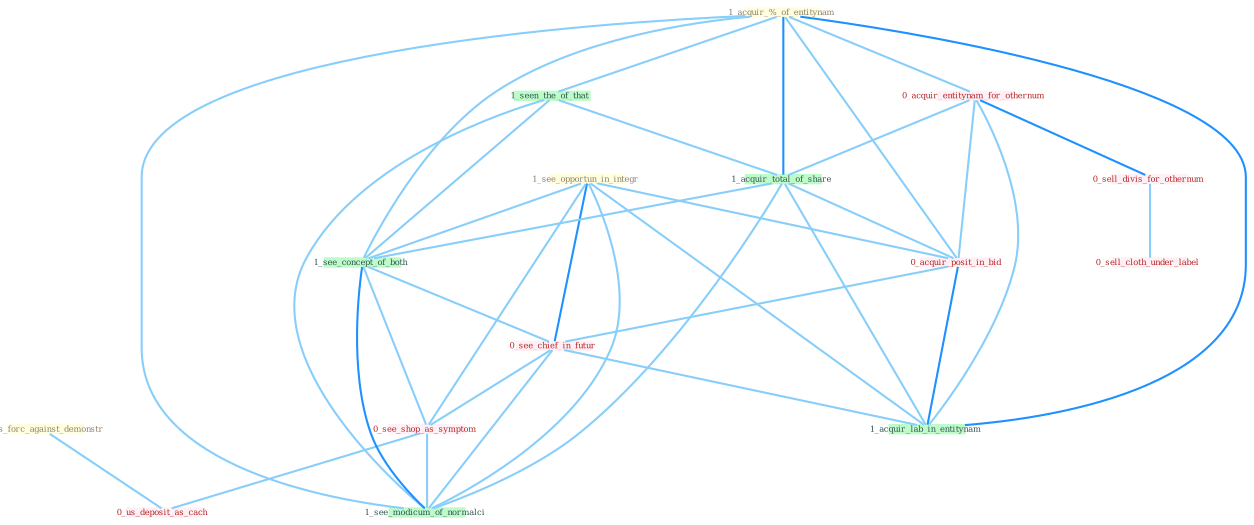 Graph G{ 
    node
    [shape=polygon,style=filled,width=.5,height=.06,color="#BDFCC9",fixedsize=true,fontsize=4,
    fontcolor="#2f4f4f"];
    {node
    [color="#ffffe0", fontcolor="#8b7d6b"] "1_us_forc_against_demonstr " "1_acquir_%_of_entitynam " "1_see_opportun_in_integr "}
{node [color="#fff0f5", fontcolor="#b22222"] "0_acquir_entitynam_for_othernum " "0_sell_divis_for_othernum " "0_sell_cloth_under_label " "0_acquir_posit_in_bid " "0_see_chief_in_futur " "0_see_shop_as_symptom " "0_us_deposit_as_cach "}
edge [color="#B0E2FF"];

	"1_us_forc_against_demonstr " -- "0_us_deposit_as_cach " [w="1", color="#87cefa" ];
	"1_acquir_%_of_entitynam " -- "0_acquir_entitynam_for_othernum " [w="1", color="#87cefa" ];
	"1_acquir_%_of_entitynam " -- "1_seen_the_of_that " [w="1", color="#87cefa" ];
	"1_acquir_%_of_entitynam " -- "1_acquir_total_of_share " [w="2", color="#1e90ff" , len=0.8];
	"1_acquir_%_of_entitynam " -- "0_acquir_posit_in_bid " [w="1", color="#87cefa" ];
	"1_acquir_%_of_entitynam " -- "1_see_concept_of_both " [w="1", color="#87cefa" ];
	"1_acquir_%_of_entitynam " -- "1_acquir_lab_in_entitynam " [w="2", color="#1e90ff" , len=0.8];
	"1_acquir_%_of_entitynam " -- "1_see_modicum_of_normalci " [w="1", color="#87cefa" ];
	"1_see_opportun_in_integr " -- "0_acquir_posit_in_bid " [w="1", color="#87cefa" ];
	"1_see_opportun_in_integr " -- "1_see_concept_of_both " [w="1", color="#87cefa" ];
	"1_see_opportun_in_integr " -- "0_see_chief_in_futur " [w="2", color="#1e90ff" , len=0.8];
	"1_see_opportun_in_integr " -- "0_see_shop_as_symptom " [w="1", color="#87cefa" ];
	"1_see_opportun_in_integr " -- "1_acquir_lab_in_entitynam " [w="1", color="#87cefa" ];
	"1_see_opportun_in_integr " -- "1_see_modicum_of_normalci " [w="1", color="#87cefa" ];
	"0_acquir_entitynam_for_othernum " -- "0_sell_divis_for_othernum " [w="2", color="#1e90ff" , len=0.8];
	"0_acquir_entitynam_for_othernum " -- "1_acquir_total_of_share " [w="1", color="#87cefa" ];
	"0_acquir_entitynam_for_othernum " -- "0_acquir_posit_in_bid " [w="1", color="#87cefa" ];
	"0_acquir_entitynam_for_othernum " -- "1_acquir_lab_in_entitynam " [w="1", color="#87cefa" ];
	"1_seen_the_of_that " -- "1_acquir_total_of_share " [w="1", color="#87cefa" ];
	"1_seen_the_of_that " -- "1_see_concept_of_both " [w="1", color="#87cefa" ];
	"1_seen_the_of_that " -- "1_see_modicum_of_normalci " [w="1", color="#87cefa" ];
	"0_sell_divis_for_othernum " -- "0_sell_cloth_under_label " [w="1", color="#87cefa" ];
	"1_acquir_total_of_share " -- "0_acquir_posit_in_bid " [w="1", color="#87cefa" ];
	"1_acquir_total_of_share " -- "1_see_concept_of_both " [w="1", color="#87cefa" ];
	"1_acquir_total_of_share " -- "1_acquir_lab_in_entitynam " [w="1", color="#87cefa" ];
	"1_acquir_total_of_share " -- "1_see_modicum_of_normalci " [w="1", color="#87cefa" ];
	"0_acquir_posit_in_bid " -- "0_see_chief_in_futur " [w="1", color="#87cefa" ];
	"0_acquir_posit_in_bid " -- "1_acquir_lab_in_entitynam " [w="2", color="#1e90ff" , len=0.8];
	"1_see_concept_of_both " -- "0_see_chief_in_futur " [w="1", color="#87cefa" ];
	"1_see_concept_of_both " -- "0_see_shop_as_symptom " [w="1", color="#87cefa" ];
	"1_see_concept_of_both " -- "1_see_modicum_of_normalci " [w="2", color="#1e90ff" , len=0.8];
	"0_see_chief_in_futur " -- "0_see_shop_as_symptom " [w="1", color="#87cefa" ];
	"0_see_chief_in_futur " -- "1_acquir_lab_in_entitynam " [w="1", color="#87cefa" ];
	"0_see_chief_in_futur " -- "1_see_modicum_of_normalci " [w="1", color="#87cefa" ];
	"0_see_shop_as_symptom " -- "0_us_deposit_as_cach " [w="1", color="#87cefa" ];
	"0_see_shop_as_symptom " -- "1_see_modicum_of_normalci " [w="1", color="#87cefa" ];
}
